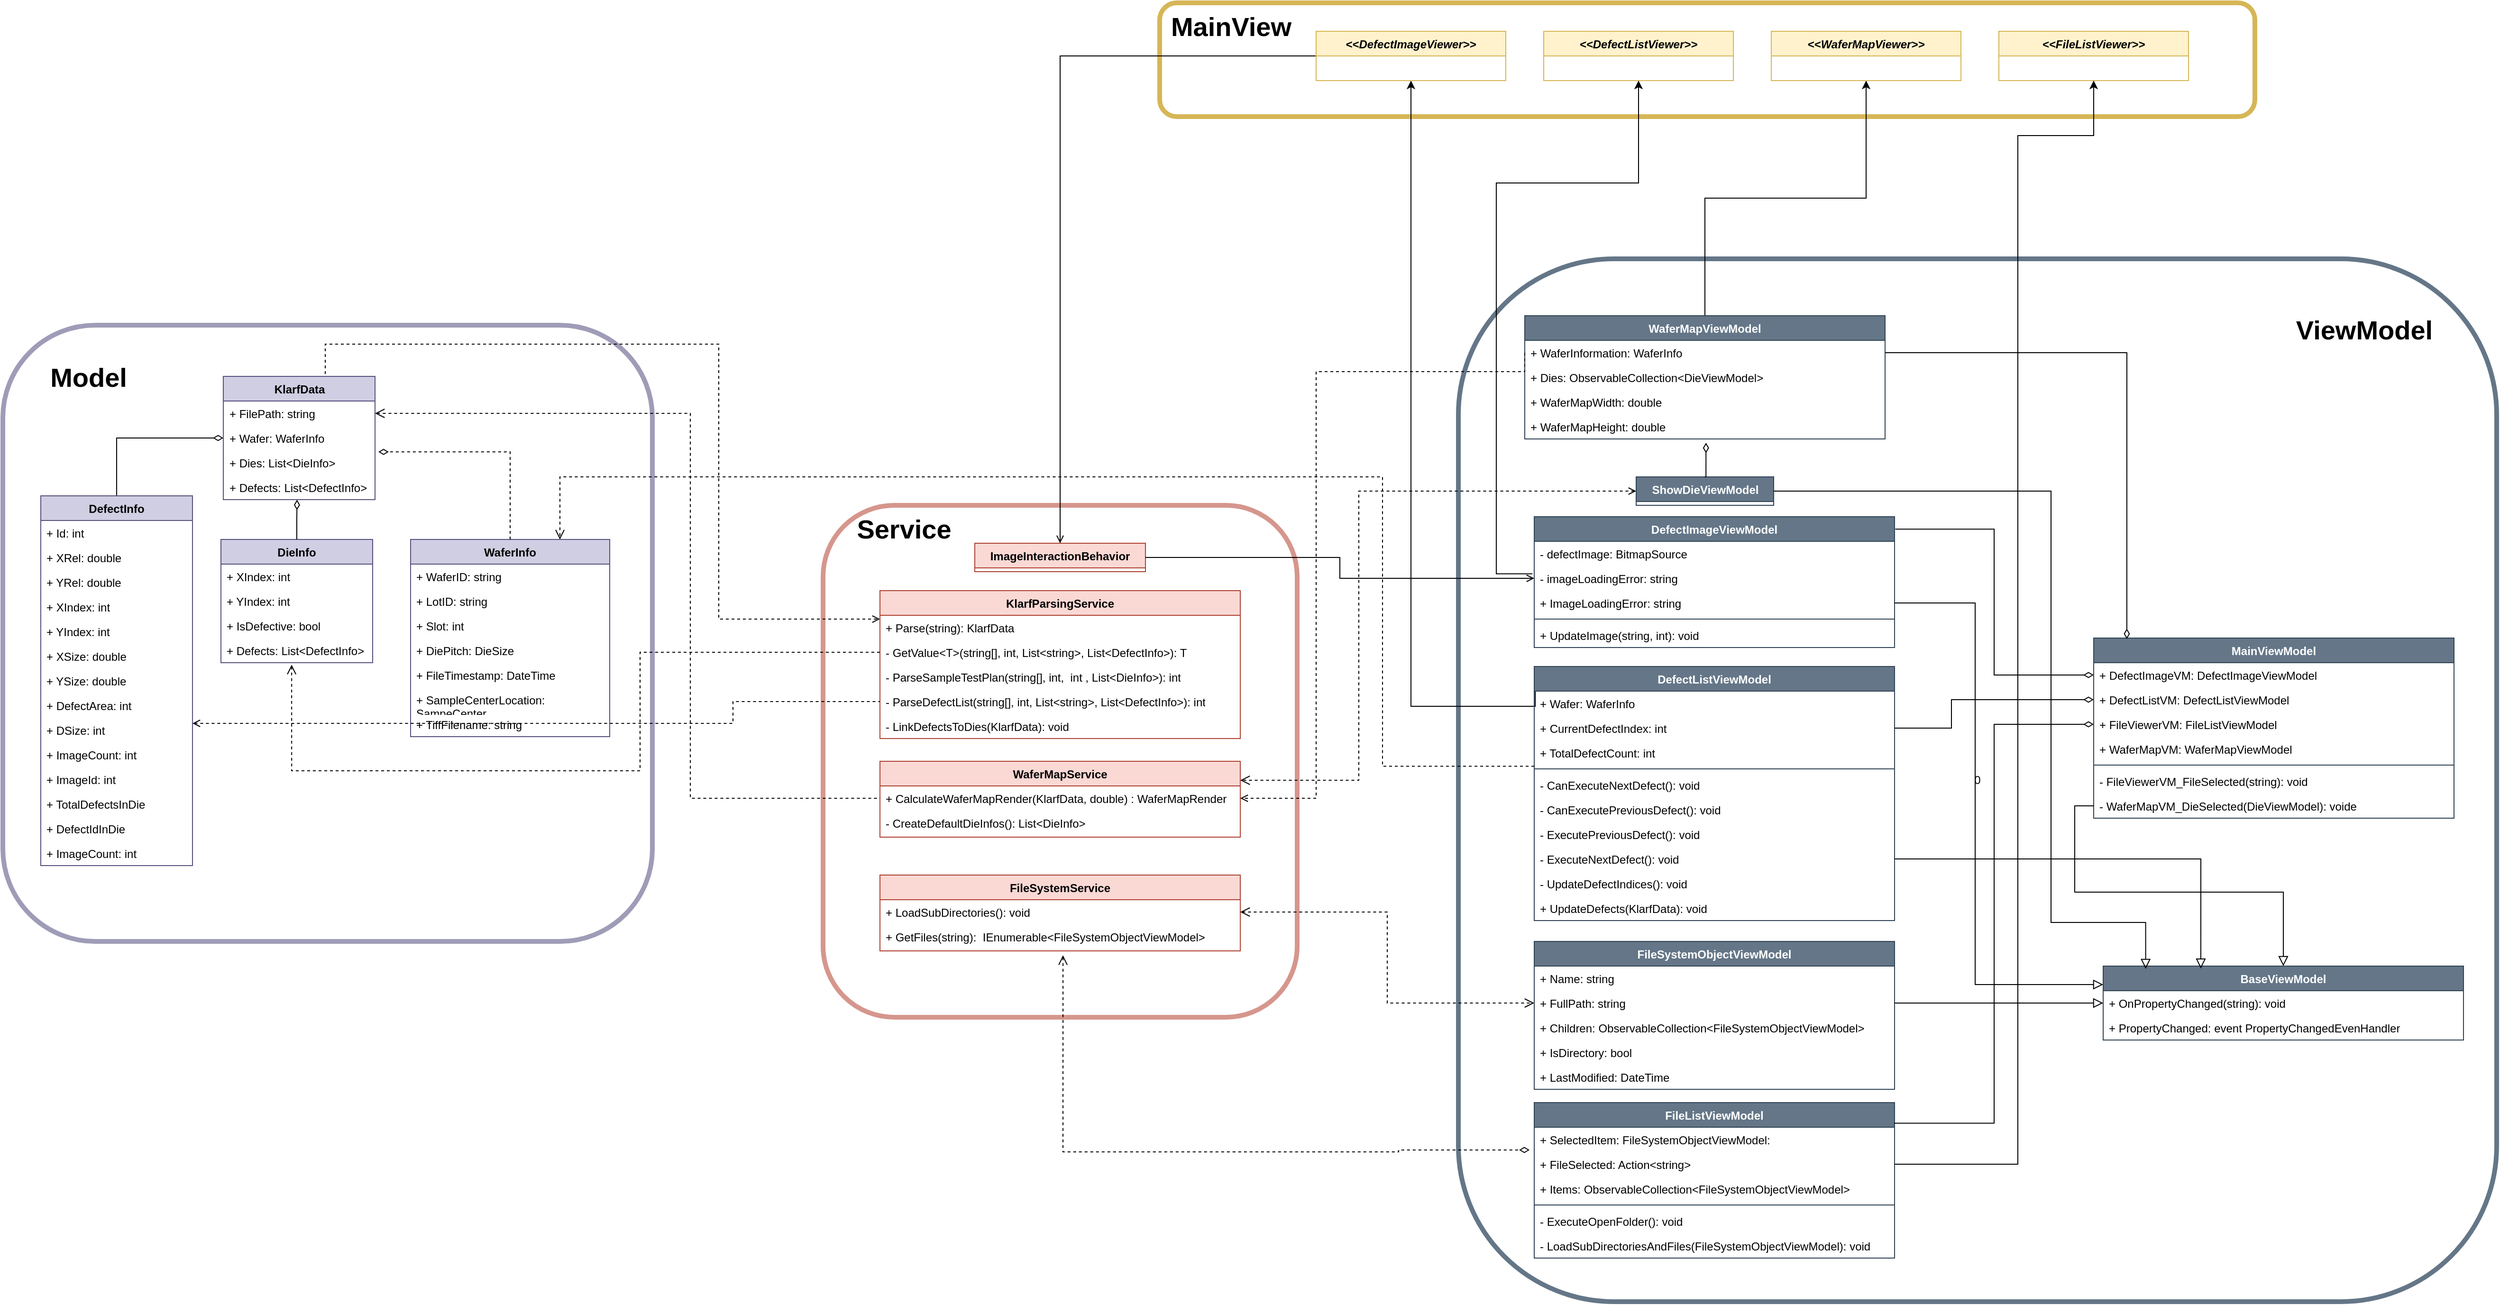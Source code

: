 <mxfile version="28.2.7">
  <diagram name="페이지-1" id="dK5g12jTFmuMBhpyl0iw">
    <mxGraphModel dx="1501" dy="790" grid="1" gridSize="10" guides="1" tooltips="1" connect="1" arrows="1" fold="1" page="1" pageScale="1" pageWidth="3300" pageHeight="4681" math="0" shadow="0">
      <root>
        <mxCell id="0" />
        <mxCell id="1" parent="0" />
        <mxCell id="YMv8TizBlmgqIoL7gUsq-75" value="" style="rounded=1;whiteSpace=wrap;html=1;strokeWidth=5;strokeColor=light-dark(#d6b656, #ededed);" parent="1" vertex="1">
          <mxGeometry x="1460" y="1060" width="1155" height="120" as="geometry" />
        </mxCell>
        <mxCell id="i29WpQQr9Gu0z_t5lh4E-20" value="0" style="rounded=1;whiteSpace=wrap;html=1;strokeWidth=5;strokeColor=light-dark(#647687, #ededed);" parent="1" vertex="1">
          <mxGeometry x="1775" y="1330" width="1095" height="1100" as="geometry" />
        </mxCell>
        <mxCell id="i29WpQQr9Gu0z_t5lh4E-1" value="" style="rounded=1;whiteSpace=wrap;html=1;strokeColor=light-dark(#9e9cb7, #ededed);strokeWidth=5;" parent="1" vertex="1">
          <mxGeometry x="240" y="1400" width="685" height="650" as="geometry" />
        </mxCell>
        <mxCell id="i29WpQQr9Gu0z_t5lh4E-13" value="" style="rounded=1;whiteSpace=wrap;html=1;strokeColor=light-dark(#d5968d, #ededed);strokeWidth=5;" parent="1" vertex="1">
          <mxGeometry x="1105" y="1590" width="500" height="540" as="geometry" />
        </mxCell>
        <mxCell id="YMv8TizBlmgqIoL7gUsq-6" style="edgeStyle=orthogonalEdgeStyle;rounded=0;orthogonalLoop=1;jettySize=auto;html=1;exitX=0.5;exitY=0;exitDx=0;exitDy=0;endArrow=open;endFill=0;dashed=1;" parent="1" source="gUjudwzjFV2ijySRPbhX-2" target="i29WpQQr9Gu0z_t5lh4E-15" edge="1">
          <mxGeometry relative="1" as="geometry">
            <Array as="points">
              <mxPoint x="580" y="1454" />
              <mxPoint x="580" y="1420" />
              <mxPoint x="995" y="1420" />
              <mxPoint x="995" y="1710" />
            </Array>
          </mxGeometry>
        </mxCell>
        <mxCell id="gUjudwzjFV2ijySRPbhX-2" value="KlarfData" style="swimlane;fontStyle=1;align=center;verticalAlign=top;childLayout=stackLayout;horizontal=1;startSize=26;horizontalStack=0;resizeParent=1;resizeParentMax=0;resizeLast=0;collapsible=1;marginBottom=0;whiteSpace=wrap;html=1;fillColor=#d0cee2;strokeColor=#56517e;" parent="1" vertex="1">
          <mxGeometry x="472.5" y="1454" width="160" height="130" as="geometry" />
        </mxCell>
        <mxCell id="YMv8TizBlmgqIoL7gUsq-15" value="+ FilePath: string" style="text;strokeColor=none;fillColor=none;align=left;verticalAlign=top;spacingLeft=4;spacingRight=4;overflow=hidden;rotatable=0;points=[[0,0.5],[1,0.5]];portConstraint=eastwest;whiteSpace=wrap;html=1;" parent="gUjudwzjFV2ijySRPbhX-2" vertex="1">
          <mxGeometry y="26" width="160" height="26" as="geometry" />
        </mxCell>
        <mxCell id="gUjudwzjFV2ijySRPbhX-5" value="+ Wafer: WaferInfo" style="text;strokeColor=none;fillColor=none;align=left;verticalAlign=top;spacingLeft=4;spacingRight=4;overflow=hidden;rotatable=0;points=[[0,0.5],[1,0.5]];portConstraint=eastwest;whiteSpace=wrap;html=1;" parent="gUjudwzjFV2ijySRPbhX-2" vertex="1">
          <mxGeometry y="52" width="160" height="26" as="geometry" />
        </mxCell>
        <mxCell id="3aLNLfxiC9mMCZ3IaZ0c-22" value="+ Dies: List&amp;lt;DieInfo&amp;gt;" style="text;strokeColor=none;fillColor=none;align=left;verticalAlign=top;spacingLeft=4;spacingRight=4;overflow=hidden;rotatable=0;points=[[0,0.5],[1,0.5]];portConstraint=eastwest;whiteSpace=wrap;html=1;" parent="gUjudwzjFV2ijySRPbhX-2" vertex="1">
          <mxGeometry y="78" width="160" height="26" as="geometry" />
        </mxCell>
        <mxCell id="gUjudwzjFV2ijySRPbhX-3" value="+ Defects: List&amp;lt;DefectInfo&amp;gt;" style="text;strokeColor=none;fillColor=none;align=left;verticalAlign=top;spacingLeft=4;spacingRight=4;overflow=hidden;rotatable=0;points=[[0,0.5],[1,0.5]];portConstraint=eastwest;whiteSpace=wrap;html=1;" parent="gUjudwzjFV2ijySRPbhX-2" vertex="1">
          <mxGeometry y="104" width="160" height="26" as="geometry" />
        </mxCell>
        <mxCell id="YMv8TizBlmgqIoL7gUsq-1" style="edgeStyle=orthogonalEdgeStyle;rounded=0;orthogonalLoop=1;jettySize=auto;html=1;exitX=0.5;exitY=0;exitDx=0;exitDy=0;entryX=0;entryY=0.5;entryDx=0;entryDy=0;endArrow=diamondThin;endFill=0;startArrow=none;startFill=0;endSize=8;" parent="1" source="gUjudwzjFV2ijySRPbhX-6" target="gUjudwzjFV2ijySRPbhX-2" edge="1">
          <mxGeometry relative="1" as="geometry" />
        </mxCell>
        <mxCell id="gUjudwzjFV2ijySRPbhX-6" value="DefectInfo" style="swimlane;fontStyle=1;align=center;verticalAlign=top;childLayout=stackLayout;horizontal=1;startSize=26;horizontalStack=0;resizeParent=1;resizeParentMax=0;resizeLast=0;collapsible=1;marginBottom=0;whiteSpace=wrap;html=1;fillColor=#d0cee2;strokeColor=#56517e;" parent="1" vertex="1">
          <mxGeometry x="280" y="1580" width="160" height="390" as="geometry" />
        </mxCell>
        <mxCell id="gUjudwzjFV2ijySRPbhX-7" value="+ Id: int" style="text;strokeColor=none;fillColor=none;align=left;verticalAlign=top;spacingLeft=4;spacingRight=4;overflow=hidden;rotatable=0;points=[[0,0.5],[1,0.5]];portConstraint=eastwest;whiteSpace=wrap;html=1;" parent="gUjudwzjFV2ijySRPbhX-6" vertex="1">
          <mxGeometry y="26" width="160" height="26" as="geometry" />
        </mxCell>
        <mxCell id="3aLNLfxiC9mMCZ3IaZ0c-1" value="+ XRel: double" style="text;strokeColor=none;fillColor=none;align=left;verticalAlign=top;spacingLeft=4;spacingRight=4;overflow=hidden;rotatable=0;points=[[0,0.5],[1,0.5]];portConstraint=eastwest;whiteSpace=wrap;html=1;" parent="gUjudwzjFV2ijySRPbhX-6" vertex="1">
          <mxGeometry y="52" width="160" height="26" as="geometry" />
        </mxCell>
        <mxCell id="3aLNLfxiC9mMCZ3IaZ0c-9" value="+ YRel: double" style="text;strokeColor=none;fillColor=none;align=left;verticalAlign=top;spacingLeft=4;spacingRight=4;overflow=hidden;rotatable=0;points=[[0,0.5],[1,0.5]];portConstraint=eastwest;whiteSpace=wrap;html=1;" parent="gUjudwzjFV2ijySRPbhX-6" vertex="1">
          <mxGeometry y="78" width="160" height="26" as="geometry" />
        </mxCell>
        <mxCell id="3aLNLfxiC9mMCZ3IaZ0c-2" value="+ XIndex: int" style="text;strokeColor=none;fillColor=none;align=left;verticalAlign=top;spacingLeft=4;spacingRight=4;overflow=hidden;rotatable=0;points=[[0,0.5],[1,0.5]];portConstraint=eastwest;whiteSpace=wrap;html=1;" parent="gUjudwzjFV2ijySRPbhX-6" vertex="1">
          <mxGeometry y="104" width="160" height="26" as="geometry" />
        </mxCell>
        <mxCell id="3aLNLfxiC9mMCZ3IaZ0c-3" value="+ YIndex: int" style="text;strokeColor=none;fillColor=none;align=left;verticalAlign=top;spacingLeft=4;spacingRight=4;overflow=hidden;rotatable=0;points=[[0,0.5],[1,0.5]];portConstraint=eastwest;whiteSpace=wrap;html=1;" parent="gUjudwzjFV2ijySRPbhX-6" vertex="1">
          <mxGeometry y="130" width="160" height="26" as="geometry" />
        </mxCell>
        <mxCell id="3aLNLfxiC9mMCZ3IaZ0c-10" value="+ XSize: double" style="text;strokeColor=none;fillColor=none;align=left;verticalAlign=top;spacingLeft=4;spacingRight=4;overflow=hidden;rotatable=0;points=[[0,0.5],[1,0.5]];portConstraint=eastwest;whiteSpace=wrap;html=1;" parent="gUjudwzjFV2ijySRPbhX-6" vertex="1">
          <mxGeometry y="156" width="160" height="26" as="geometry" />
        </mxCell>
        <mxCell id="3aLNLfxiC9mMCZ3IaZ0c-11" value="+ YSize: double" style="text;strokeColor=none;fillColor=none;align=left;verticalAlign=top;spacingLeft=4;spacingRight=4;overflow=hidden;rotatable=0;points=[[0,0.5],[1,0.5]];portConstraint=eastwest;whiteSpace=wrap;html=1;" parent="gUjudwzjFV2ijySRPbhX-6" vertex="1">
          <mxGeometry y="182" width="160" height="26" as="geometry" />
        </mxCell>
        <mxCell id="3aLNLfxiC9mMCZ3IaZ0c-12" value="+ DefectArea: int" style="text;strokeColor=none;fillColor=none;align=left;verticalAlign=top;spacingLeft=4;spacingRight=4;overflow=hidden;rotatable=0;points=[[0,0.5],[1,0.5]];portConstraint=eastwest;whiteSpace=wrap;html=1;" parent="gUjudwzjFV2ijySRPbhX-6" vertex="1">
          <mxGeometry y="208" width="160" height="26" as="geometry" />
        </mxCell>
        <mxCell id="3aLNLfxiC9mMCZ3IaZ0c-13" value="+ DSize: int" style="text;strokeColor=none;fillColor=none;align=left;verticalAlign=top;spacingLeft=4;spacingRight=4;overflow=hidden;rotatable=0;points=[[0,0.5],[1,0.5]];portConstraint=eastwest;whiteSpace=wrap;html=1;" parent="gUjudwzjFV2ijySRPbhX-6" vertex="1">
          <mxGeometry y="234" width="160" height="26" as="geometry" />
        </mxCell>
        <mxCell id="3aLNLfxiC9mMCZ3IaZ0c-20" value="+ ImageCount: int" style="text;strokeColor=none;fillColor=none;align=left;verticalAlign=top;spacingLeft=4;spacingRight=4;overflow=hidden;rotatable=0;points=[[0,0.5],[1,0.5]];portConstraint=eastwest;whiteSpace=wrap;html=1;" parent="gUjudwzjFV2ijySRPbhX-6" vertex="1">
          <mxGeometry y="260" width="160" height="26" as="geometry" />
        </mxCell>
        <mxCell id="3aLNLfxiC9mMCZ3IaZ0c-21" value="+ ImageId: int" style="text;strokeColor=none;fillColor=none;align=left;verticalAlign=top;spacingLeft=4;spacingRight=4;overflow=hidden;rotatable=0;points=[[0,0.5],[1,0.5]];portConstraint=eastwest;whiteSpace=wrap;html=1;" parent="gUjudwzjFV2ijySRPbhX-6" vertex="1">
          <mxGeometry y="286" width="160" height="26" as="geometry" />
        </mxCell>
        <mxCell id="nmG_gIvbDKn6ohxfI6vR-1" value="+ TotalDefectsInDie" style="text;strokeColor=none;fillColor=none;align=left;verticalAlign=top;spacingLeft=4;spacingRight=4;overflow=hidden;rotatable=0;points=[[0,0.5],[1,0.5]];portConstraint=eastwest;whiteSpace=wrap;html=1;" parent="gUjudwzjFV2ijySRPbhX-6" vertex="1">
          <mxGeometry y="312" width="160" height="26" as="geometry" />
        </mxCell>
        <mxCell id="nmG_gIvbDKn6ohxfI6vR-3" value="+ DefectIdInDie" style="text;strokeColor=none;fillColor=none;align=left;verticalAlign=top;spacingLeft=4;spacingRight=4;overflow=hidden;rotatable=0;points=[[0,0.5],[1,0.5]];portConstraint=eastwest;whiteSpace=wrap;html=1;" parent="gUjudwzjFV2ijySRPbhX-6" vertex="1">
          <mxGeometry y="338" width="160" height="26" as="geometry" />
        </mxCell>
        <mxCell id="nmG_gIvbDKn6ohxfI6vR-2" value="+ ImageCount: int" style="text;strokeColor=none;fillColor=none;align=left;verticalAlign=top;spacingLeft=4;spacingRight=4;overflow=hidden;rotatable=0;points=[[0,0.5],[1,0.5]];portConstraint=eastwest;whiteSpace=wrap;html=1;" parent="gUjudwzjFV2ijySRPbhX-6" vertex="1">
          <mxGeometry y="364" width="160" height="26" as="geometry" />
        </mxCell>
        <mxCell id="gUjudwzjFV2ijySRPbhX-14" value="WaferInfo" style="swimlane;fontStyle=1;align=center;verticalAlign=top;childLayout=stackLayout;horizontal=1;startSize=26;horizontalStack=0;resizeParent=1;resizeParentMax=0;resizeLast=0;collapsible=1;marginBottom=0;whiteSpace=wrap;html=1;fillColor=#d0cee2;strokeColor=#56517e;" parent="1" vertex="1">
          <mxGeometry x="670" y="1626" width="210" height="208" as="geometry" />
        </mxCell>
        <mxCell id="gUjudwzjFV2ijySRPbhX-15" value="+ WaferID: string" style="text;strokeColor=none;fillColor=none;align=left;verticalAlign=top;spacingLeft=4;spacingRight=4;overflow=hidden;rotatable=0;points=[[0,0.5],[1,0.5]];portConstraint=eastwest;whiteSpace=wrap;html=1;" parent="gUjudwzjFV2ijySRPbhX-14" vertex="1">
          <mxGeometry y="26" width="210" height="26" as="geometry" />
        </mxCell>
        <mxCell id="3aLNLfxiC9mMCZ3IaZ0c-25" value="+ LotID: string" style="text;strokeColor=none;fillColor=none;align=left;verticalAlign=top;spacingLeft=4;spacingRight=4;overflow=hidden;rotatable=0;points=[[0,0.5],[1,0.5]];portConstraint=eastwest;whiteSpace=wrap;html=1;" parent="gUjudwzjFV2ijySRPbhX-14" vertex="1">
          <mxGeometry y="52" width="210" height="26" as="geometry" />
        </mxCell>
        <mxCell id="3aLNLfxiC9mMCZ3IaZ0c-26" value="+ Slot: int" style="text;strokeColor=none;fillColor=none;align=left;verticalAlign=top;spacingLeft=4;spacingRight=4;overflow=hidden;rotatable=0;points=[[0,0.5],[1,0.5]];portConstraint=eastwest;whiteSpace=wrap;html=1;" parent="gUjudwzjFV2ijySRPbhX-14" vertex="1">
          <mxGeometry y="78" width="210" height="26" as="geometry" />
        </mxCell>
        <mxCell id="3aLNLfxiC9mMCZ3IaZ0c-27" value="+ DiePitch: DieSize" style="text;strokeColor=none;fillColor=none;align=left;verticalAlign=top;spacingLeft=4;spacingRight=4;overflow=hidden;rotatable=0;points=[[0,0.5],[1,0.5]];portConstraint=eastwest;whiteSpace=wrap;html=1;" parent="gUjudwzjFV2ijySRPbhX-14" vertex="1">
          <mxGeometry y="104" width="210" height="26" as="geometry" />
        </mxCell>
        <mxCell id="3aLNLfxiC9mMCZ3IaZ0c-28" value="+ FileTimestamp: DateTime" style="text;strokeColor=none;fillColor=none;align=left;verticalAlign=top;spacingLeft=4;spacingRight=4;overflow=hidden;rotatable=0;points=[[0,0.5],[1,0.5]];portConstraint=eastwest;whiteSpace=wrap;html=1;" parent="gUjudwzjFV2ijySRPbhX-14" vertex="1">
          <mxGeometry y="130" width="210" height="26" as="geometry" />
        </mxCell>
        <mxCell id="nmG_gIvbDKn6ohxfI6vR-4" value="+ SampleCenterLocation: SampeCenter" style="text;strokeColor=none;fillColor=none;align=left;verticalAlign=top;spacingLeft=4;spacingRight=4;overflow=hidden;rotatable=0;points=[[0,0.5],[1,0.5]];portConstraint=eastwest;whiteSpace=wrap;html=1;" parent="gUjudwzjFV2ijySRPbhX-14" vertex="1">
          <mxGeometry y="156" width="210" height="26" as="geometry" />
        </mxCell>
        <mxCell id="3aLNLfxiC9mMCZ3IaZ0c-29" value="+ TiffFilename: string" style="text;strokeColor=none;fillColor=none;align=left;verticalAlign=top;spacingLeft=4;spacingRight=4;overflow=hidden;rotatable=0;points=[[0,0.5],[1,0.5]];portConstraint=eastwest;whiteSpace=wrap;html=1;" parent="gUjudwzjFV2ijySRPbhX-14" vertex="1">
          <mxGeometry y="182" width="210" height="26" as="geometry" />
        </mxCell>
        <mxCell id="gUjudwzjFV2ijySRPbhX-18" value="DieInfo" style="swimlane;fontStyle=1;align=center;verticalAlign=top;childLayout=stackLayout;horizontal=1;startSize=26;horizontalStack=0;resizeParent=1;resizeParentMax=0;resizeLast=0;collapsible=1;marginBottom=0;whiteSpace=wrap;html=1;fillColor=#d0cee2;strokeColor=#56517e;" parent="1" vertex="1">
          <mxGeometry x="470" y="1626" width="160" height="130" as="geometry" />
        </mxCell>
        <mxCell id="gUjudwzjFV2ijySRPbhX-19" value="+ XIndex: int" style="text;strokeColor=none;fillColor=none;align=left;verticalAlign=top;spacingLeft=4;spacingRight=4;overflow=hidden;rotatable=0;points=[[0,0.5],[1,0.5]];portConstraint=eastwest;whiteSpace=wrap;html=1;" parent="gUjudwzjFV2ijySRPbhX-18" vertex="1">
          <mxGeometry y="26" width="160" height="26" as="geometry" />
        </mxCell>
        <mxCell id="gUjudwzjFV2ijySRPbhX-21" value="+ YIndex: int" style="text;strokeColor=none;fillColor=none;align=left;verticalAlign=top;spacingLeft=4;spacingRight=4;overflow=hidden;rotatable=0;points=[[0,0.5],[1,0.5]];portConstraint=eastwest;whiteSpace=wrap;html=1;" parent="gUjudwzjFV2ijySRPbhX-18" vertex="1">
          <mxGeometry y="52" width="160" height="26" as="geometry" />
        </mxCell>
        <mxCell id="3aLNLfxiC9mMCZ3IaZ0c-23" value="+ IsDefective: bool" style="text;strokeColor=none;fillColor=none;align=left;verticalAlign=top;spacingLeft=4;spacingRight=4;overflow=hidden;rotatable=0;points=[[0,0.5],[1,0.5]];portConstraint=eastwest;whiteSpace=wrap;html=1;" parent="gUjudwzjFV2ijySRPbhX-18" vertex="1">
          <mxGeometry y="78" width="160" height="26" as="geometry" />
        </mxCell>
        <mxCell id="3aLNLfxiC9mMCZ3IaZ0c-24" value="+ Defects: List&amp;lt;DefectInfo&amp;gt;" style="text;strokeColor=none;fillColor=none;align=left;verticalAlign=top;spacingLeft=4;spacingRight=4;overflow=hidden;rotatable=0;points=[[0,0.5],[1,0.5]];portConstraint=eastwest;whiteSpace=wrap;html=1;" parent="gUjudwzjFV2ijySRPbhX-18" vertex="1">
          <mxGeometry y="104" width="160" height="26" as="geometry" />
        </mxCell>
        <mxCell id="i29WpQQr9Gu0z_t5lh4E-14" value="KlarfParsingService" style="swimlane;fontStyle=1;align=center;verticalAlign=top;childLayout=stackLayout;horizontal=1;startSize=26;horizontalStack=0;resizeParent=1;resizeParentMax=0;resizeLast=0;collapsible=1;marginBottom=0;whiteSpace=wrap;html=1;fillColor=#fad9d5;strokeColor=#ae4132;" parent="1" vertex="1">
          <mxGeometry x="1165" y="1680" width="380" height="156" as="geometry" />
        </mxCell>
        <mxCell id="i29WpQQr9Gu0z_t5lh4E-15" value="+ Parse(string): KlarfData" style="text;strokeColor=none;fillColor=none;align=left;verticalAlign=top;spacingLeft=4;spacingRight=4;overflow=hidden;rotatable=0;points=[[0,0.5],[1,0.5]];portConstraint=eastwest;whiteSpace=wrap;html=1;" parent="i29WpQQr9Gu0z_t5lh4E-14" vertex="1">
          <mxGeometry y="26" width="380" height="26" as="geometry" />
        </mxCell>
        <mxCell id="i29WpQQr9Gu0z_t5lh4E-16" value="- GetValue&amp;lt;T&amp;gt;(string[], int, List&amp;lt;string&amp;gt;, List&amp;lt;DefectInfo&amp;gt;): T" style="text;strokeColor=none;fillColor=none;align=left;verticalAlign=top;spacingLeft=4;spacingRight=4;overflow=hidden;rotatable=0;points=[[0,0.5],[1,0.5]];portConstraint=eastwest;whiteSpace=wrap;html=1;" parent="i29WpQQr9Gu0z_t5lh4E-14" vertex="1">
          <mxGeometry y="52" width="380" height="26" as="geometry" />
        </mxCell>
        <mxCell id="i29WpQQr9Gu0z_t5lh4E-17" value="- ParseSampleTestPlan(string[], int,&amp;nbsp; int , List&amp;lt;DieInfo&amp;gt;): int" style="text;strokeColor=none;fillColor=none;align=left;verticalAlign=top;spacingLeft=4;spacingRight=4;overflow=hidden;rotatable=0;points=[[0,0.5],[1,0.5]];portConstraint=eastwest;whiteSpace=wrap;html=1;" parent="i29WpQQr9Gu0z_t5lh4E-14" vertex="1">
          <mxGeometry y="78" width="380" height="26" as="geometry" />
        </mxCell>
        <mxCell id="i29WpQQr9Gu0z_t5lh4E-18" value="-&amp;nbsp;ParseDefectList(string[], int, List&amp;lt;string&amp;gt;, List&amp;lt;DefectInfo&amp;gt;): int" style="text;strokeColor=none;fillColor=none;align=left;verticalAlign=top;spacingLeft=4;spacingRight=4;overflow=hidden;rotatable=0;points=[[0,0.5],[1,0.5]];portConstraint=eastwest;whiteSpace=wrap;html=1;" parent="i29WpQQr9Gu0z_t5lh4E-14" vertex="1">
          <mxGeometry y="104" width="380" height="26" as="geometry" />
        </mxCell>
        <mxCell id="i29WpQQr9Gu0z_t5lh4E-19" value="- LinkDefectsToDies(KlarfData): void" style="text;strokeColor=none;fillColor=none;align=left;verticalAlign=top;spacingLeft=4;spacingRight=4;overflow=hidden;rotatable=0;points=[[0,0.5],[1,0.5]];portConstraint=eastwest;whiteSpace=wrap;html=1;" parent="i29WpQQr9Gu0z_t5lh4E-14" vertex="1">
          <mxGeometry y="130" width="380" height="26" as="geometry" />
        </mxCell>
        <mxCell id="YMv8TizBlmgqIoL7gUsq-69" style="edgeStyle=orthogonalEdgeStyle;rounded=0;orthogonalLoop=1;jettySize=auto;html=1;exitX=0.5;exitY=0;exitDx=0;exitDy=0;entryX=0.5;entryY=1;entryDx=0;entryDy=0;" parent="1" source="i29WpQQr9Gu0z_t5lh4E-21" target="YMv8TizBlmgqIoL7gUsq-57" edge="1">
          <mxGeometry relative="1" as="geometry" />
        </mxCell>
        <mxCell id="i29WpQQr9Gu0z_t5lh4E-21" value="WaferMapViewModel" style="swimlane;fontStyle=1;align=center;verticalAlign=top;childLayout=stackLayout;horizontal=1;startSize=26;horizontalStack=0;resizeParent=1;resizeParentMax=0;resizeLast=0;collapsible=1;marginBottom=0;whiteSpace=wrap;html=1;fillColor=#647687;strokeColor=#314354;fontColor=#ffffff;" parent="1" vertex="1">
          <mxGeometry x="1845" y="1390" width="380" height="130" as="geometry" />
        </mxCell>
        <mxCell id="i29WpQQr9Gu0z_t5lh4E-22" value="+ WaferInformation: WaferInfo" style="text;strokeColor=none;fillColor=none;align=left;verticalAlign=top;spacingLeft=4;spacingRight=4;overflow=hidden;rotatable=0;points=[[0,0.5],[1,0.5]];portConstraint=eastwest;whiteSpace=wrap;html=1;" parent="i29WpQQr9Gu0z_t5lh4E-21" vertex="1">
          <mxGeometry y="26" width="380" height="26" as="geometry" />
        </mxCell>
        <mxCell id="i29WpQQr9Gu0z_t5lh4E-23" value="+ Dies: ObservableCollection&amp;lt;DieViewModel&amp;gt;&amp;nbsp;" style="text;strokeColor=none;fillColor=none;align=left;verticalAlign=top;spacingLeft=4;spacingRight=4;overflow=hidden;rotatable=0;points=[[0,0.5],[1,0.5]];portConstraint=eastwest;whiteSpace=wrap;html=1;" parent="i29WpQQr9Gu0z_t5lh4E-21" vertex="1">
          <mxGeometry y="52" width="380" height="26" as="geometry" />
        </mxCell>
        <mxCell id="YMv8TizBlmgqIoL7gUsq-26" value="+ WaferMapWidth: double" style="text;strokeColor=none;fillColor=none;align=left;verticalAlign=top;spacingLeft=4;spacingRight=4;overflow=hidden;rotatable=0;points=[[0,0.5],[1,0.5]];portConstraint=eastwest;whiteSpace=wrap;html=1;" parent="i29WpQQr9Gu0z_t5lh4E-21" vertex="1">
          <mxGeometry y="78" width="380" height="26" as="geometry" />
        </mxCell>
        <mxCell id="YMv8TizBlmgqIoL7gUsq-27" value="+ WaferMapHeight: double" style="text;strokeColor=none;fillColor=none;align=left;verticalAlign=top;spacingLeft=4;spacingRight=4;overflow=hidden;rotatable=0;points=[[0,0.5],[1,0.5]];portConstraint=eastwest;whiteSpace=wrap;html=1;" parent="i29WpQQr9Gu0z_t5lh4E-21" vertex="1">
          <mxGeometry y="104" width="380" height="26" as="geometry" />
        </mxCell>
        <mxCell id="i29WpQQr9Gu0z_t5lh4E-37" value="DefectImageViewModel" style="swimlane;fontStyle=1;align=center;verticalAlign=top;childLayout=stackLayout;horizontal=1;startSize=26;horizontalStack=0;resizeParent=1;resizeParentMax=0;resizeLast=0;collapsible=1;marginBottom=0;whiteSpace=wrap;html=1;fillColor=#647687;strokeColor=#314354;fontColor=#ffffff;" parent="1" vertex="1">
          <mxGeometry x="1855" y="1602" width="380" height="138" as="geometry" />
        </mxCell>
        <mxCell id="i29WpQQr9Gu0z_t5lh4E-38" value="- defectImage: BitmapSource" style="text;strokeColor=none;fillColor=none;align=left;verticalAlign=top;spacingLeft=4;spacingRight=4;overflow=hidden;rotatable=0;points=[[0,0.5],[1,0.5]];portConstraint=eastwest;whiteSpace=wrap;html=1;" parent="i29WpQQr9Gu0z_t5lh4E-37" vertex="1">
          <mxGeometry y="26" width="380" height="26" as="geometry" />
        </mxCell>
        <mxCell id="i29WpQQr9Gu0z_t5lh4E-39" value="- imageLoadingError: string" style="text;strokeColor=none;fillColor=none;align=left;verticalAlign=top;spacingLeft=4;spacingRight=4;overflow=hidden;rotatable=0;points=[[0,0.5],[1,0.5]];portConstraint=eastwest;whiteSpace=wrap;html=1;" parent="i29WpQQr9Gu0z_t5lh4E-37" vertex="1">
          <mxGeometry y="52" width="380" height="26" as="geometry" />
        </mxCell>
        <mxCell id="i29WpQQr9Gu0z_t5lh4E-40" value="+ ImageLoadingError: string" style="text;strokeColor=none;fillColor=none;align=left;verticalAlign=top;spacingLeft=4;spacingRight=4;overflow=hidden;rotatable=0;points=[[0,0.5],[1,0.5]];portConstraint=eastwest;whiteSpace=wrap;html=1;" parent="i29WpQQr9Gu0z_t5lh4E-37" vertex="1">
          <mxGeometry y="78" width="380" height="26" as="geometry" />
        </mxCell>
        <mxCell id="i29WpQQr9Gu0z_t5lh4E-55" value="" style="line;strokeWidth=1;fillColor=none;align=left;verticalAlign=middle;spacingTop=-1;spacingLeft=3;spacingRight=3;rotatable=0;labelPosition=right;points=[];portConstraint=eastwest;strokeColor=inherit;" parent="i29WpQQr9Gu0z_t5lh4E-37" vertex="1">
          <mxGeometry y="104" width="380" height="8" as="geometry" />
        </mxCell>
        <mxCell id="i29WpQQr9Gu0z_t5lh4E-41" value="+ UpdateImage(string, int): void" style="text;strokeColor=none;fillColor=none;align=left;verticalAlign=top;spacingLeft=4;spacingRight=4;overflow=hidden;rotatable=0;points=[[0,0.5],[1,0.5]];portConstraint=eastwest;whiteSpace=wrap;html=1;" parent="i29WpQQr9Gu0z_t5lh4E-37" vertex="1">
          <mxGeometry y="112" width="380" height="26" as="geometry" />
        </mxCell>
        <mxCell id="YMv8TizBlmgqIoL7gUsq-71" style="edgeStyle=orthogonalEdgeStyle;rounded=0;orthogonalLoop=1;jettySize=auto;html=1;exitX=0.003;exitY=0.082;exitDx=0;exitDy=0;entryX=0.5;entryY=1;entryDx=0;entryDy=0;exitPerimeter=0;" parent="1" source="i29WpQQr9Gu0z_t5lh4E-42" target="YMv8TizBlmgqIoL7gUsq-47" edge="1">
          <mxGeometry relative="1" as="geometry">
            <Array as="points">
              <mxPoint x="1725" y="1802" />
            </Array>
          </mxGeometry>
        </mxCell>
        <mxCell id="i29WpQQr9Gu0z_t5lh4E-42" value="DefectListViewModel" style="swimlane;fontStyle=1;align=center;verticalAlign=top;childLayout=stackLayout;horizontal=1;startSize=26;horizontalStack=0;resizeParent=1;resizeParentMax=0;resizeLast=0;collapsible=1;marginBottom=0;whiteSpace=wrap;html=1;fillColor=#647687;strokeColor=#314354;fontColor=#ffffff;" parent="1" vertex="1">
          <mxGeometry x="1855" y="1760" width="380" height="268" as="geometry" />
        </mxCell>
        <mxCell id="i29WpQQr9Gu0z_t5lh4E-57" value="+ Wafer: WaferInfo" style="text;strokeColor=none;fillColor=none;align=left;verticalAlign=top;spacingLeft=4;spacingRight=4;overflow=hidden;rotatable=0;points=[[0,0.5],[1,0.5]];portConstraint=eastwest;whiteSpace=wrap;html=1;" parent="i29WpQQr9Gu0z_t5lh4E-42" vertex="1">
          <mxGeometry y="26" width="380" height="26" as="geometry" />
        </mxCell>
        <mxCell id="i29WpQQr9Gu0z_t5lh4E-58" value="+ CurrentDefectIndex: int" style="text;strokeColor=none;fillColor=none;align=left;verticalAlign=top;spacingLeft=4;spacingRight=4;overflow=hidden;rotatable=0;points=[[0,0.5],[1,0.5]];portConstraint=eastwest;whiteSpace=wrap;html=1;" parent="i29WpQQr9Gu0z_t5lh4E-42" vertex="1">
          <mxGeometry y="52" width="380" height="26" as="geometry" />
        </mxCell>
        <mxCell id="i29WpQQr9Gu0z_t5lh4E-59" value="+ TotalDefectCount: int" style="text;strokeColor=none;fillColor=none;align=left;verticalAlign=top;spacingLeft=4;spacingRight=4;overflow=hidden;rotatable=0;points=[[0,0.5],[1,0.5]];portConstraint=eastwest;whiteSpace=wrap;html=1;" parent="i29WpQQr9Gu0z_t5lh4E-42" vertex="1">
          <mxGeometry y="78" width="380" height="26" as="geometry" />
        </mxCell>
        <mxCell id="i29WpQQr9Gu0z_t5lh4E-56" value="" style="line;strokeWidth=1;fillColor=none;align=left;verticalAlign=middle;spacingTop=-1;spacingLeft=3;spacingRight=3;rotatable=0;labelPosition=right;points=[];portConstraint=eastwest;strokeColor=inherit;" parent="i29WpQQr9Gu0z_t5lh4E-42" vertex="1">
          <mxGeometry y="104" width="380" height="8" as="geometry" />
        </mxCell>
        <mxCell id="i29WpQQr9Gu0z_t5lh4E-43" value="- CanExecuteNextDefect(): void" style="text;strokeColor=none;fillColor=none;align=left;verticalAlign=top;spacingLeft=4;spacingRight=4;overflow=hidden;rotatable=0;points=[[0,0.5],[1,0.5]];portConstraint=eastwest;whiteSpace=wrap;html=1;" parent="i29WpQQr9Gu0z_t5lh4E-42" vertex="1">
          <mxGeometry y="112" width="380" height="26" as="geometry" />
        </mxCell>
        <mxCell id="i29WpQQr9Gu0z_t5lh4E-47" value="- CanExecutePreviousDefect(): void" style="text;strokeColor=none;fillColor=none;align=left;verticalAlign=top;spacingLeft=4;spacingRight=4;overflow=hidden;rotatable=0;points=[[0,0.5],[1,0.5]];portConstraint=eastwest;whiteSpace=wrap;html=1;" parent="i29WpQQr9Gu0z_t5lh4E-42" vertex="1">
          <mxGeometry y="138" width="380" height="26" as="geometry" />
        </mxCell>
        <mxCell id="i29WpQQr9Gu0z_t5lh4E-48" value="- ExecutePreviousDefect(): void" style="text;strokeColor=none;fillColor=none;align=left;verticalAlign=top;spacingLeft=4;spacingRight=4;overflow=hidden;rotatable=0;points=[[0,0.5],[1,0.5]];portConstraint=eastwest;whiteSpace=wrap;html=1;" parent="i29WpQQr9Gu0z_t5lh4E-42" vertex="1">
          <mxGeometry y="164" width="380" height="26" as="geometry" />
        </mxCell>
        <mxCell id="i29WpQQr9Gu0z_t5lh4E-49" value="- ExecuteNextDefect(): void" style="text;strokeColor=none;fillColor=none;align=left;verticalAlign=top;spacingLeft=4;spacingRight=4;overflow=hidden;rotatable=0;points=[[0,0.5],[1,0.5]];portConstraint=eastwest;whiteSpace=wrap;html=1;" parent="i29WpQQr9Gu0z_t5lh4E-42" vertex="1">
          <mxGeometry y="190" width="380" height="26" as="geometry" />
        </mxCell>
        <mxCell id="i29WpQQr9Gu0z_t5lh4E-50" value="- UpdateDefectIndices(): void" style="text;strokeColor=none;fillColor=none;align=left;verticalAlign=top;spacingLeft=4;spacingRight=4;overflow=hidden;rotatable=0;points=[[0,0.5],[1,0.5]];portConstraint=eastwest;whiteSpace=wrap;html=1;" parent="i29WpQQr9Gu0z_t5lh4E-42" vertex="1">
          <mxGeometry y="216" width="380" height="26" as="geometry" />
        </mxCell>
        <mxCell id="i29WpQQr9Gu0z_t5lh4E-46" value="+ UpdateDefects(KlarfData): void" style="text;strokeColor=none;fillColor=none;align=left;verticalAlign=top;spacingLeft=4;spacingRight=4;overflow=hidden;rotatable=0;points=[[0,0.5],[1,0.5]];portConstraint=eastwest;whiteSpace=wrap;html=1;" parent="i29WpQQr9Gu0z_t5lh4E-42" vertex="1">
          <mxGeometry y="242" width="380" height="26" as="geometry" />
        </mxCell>
        <mxCell id="nmG_gIvbDKn6ohxfI6vR-5" style="edgeStyle=orthogonalEdgeStyle;rounded=0;orthogonalLoop=1;jettySize=auto;html=1;exitX=0;exitY=0.5;exitDx=0;exitDy=0;entryX=1;entryY=0.25;entryDx=0;entryDy=0;endSize=8;endArrow=open;endFill=0;startArrow=open;startFill=0;dashed=1;" parent="1" source="i29WpQQr9Gu0z_t5lh4E-60" target="YMv8TizBlmgqIoL7gUsq-28" edge="1">
          <mxGeometry relative="1" as="geometry">
            <Array as="points">
              <mxPoint x="1670" y="1575" />
              <mxPoint x="1670" y="1880" />
            </Array>
          </mxGeometry>
        </mxCell>
        <mxCell id="i29WpQQr9Gu0z_t5lh4E-60" value="ShowDieViewModel" style="swimlane;fontStyle=1;align=center;verticalAlign=top;childLayout=stackLayout;horizontal=1;startSize=26;horizontalStack=0;resizeParent=1;resizeParentMax=0;resizeLast=0;collapsible=1;marginBottom=0;whiteSpace=wrap;html=1;fillColor=#647687;strokeColor=#314354;fontColor=#ffffff;" parent="1" vertex="1" collapsed="1">
          <mxGeometry x="1962.5" y="1560" width="145" height="30" as="geometry">
            <mxRectangle x="1930" y="470" width="380" height="234" as="alternateBounds" />
          </mxGeometry>
        </mxCell>
        <mxCell id="i29WpQQr9Gu0z_t5lh4E-61" value="+ X: double" style="text;strokeColor=none;fillColor=none;align=left;verticalAlign=top;spacingLeft=4;spacingRight=4;overflow=hidden;rotatable=0;points=[[0,0.5],[1,0.5]];portConstraint=eastwest;whiteSpace=wrap;html=1;" parent="i29WpQQr9Gu0z_t5lh4E-60" vertex="1">
          <mxGeometry y="26" width="380" height="26" as="geometry" />
        </mxCell>
        <mxCell id="i29WpQQr9Gu0z_t5lh4E-62" value="+ Y: double" style="text;strokeColor=none;fillColor=none;align=left;verticalAlign=top;spacingLeft=4;spacingRight=4;overflow=hidden;rotatable=0;points=[[0,0.5],[1,0.5]];portConstraint=eastwest;whiteSpace=wrap;html=1;" parent="i29WpQQr9Gu0z_t5lh4E-60" vertex="1">
          <mxGeometry y="52" width="380" height="26" as="geometry" />
        </mxCell>
        <mxCell id="i29WpQQr9Gu0z_t5lh4E-63" value="+ Width: double" style="text;strokeColor=none;fillColor=none;align=left;verticalAlign=top;spacingLeft=4;spacingRight=4;overflow=hidden;rotatable=0;points=[[0,0.5],[1,0.5]];portConstraint=eastwest;whiteSpace=wrap;html=1;" parent="i29WpQQr9Gu0z_t5lh4E-60" vertex="1">
          <mxGeometry y="78" width="380" height="26" as="geometry" />
        </mxCell>
        <mxCell id="i29WpQQr9Gu0z_t5lh4E-71" value="+ Height: double" style="text;strokeColor=none;fillColor=none;align=left;verticalAlign=top;spacingLeft=4;spacingRight=4;overflow=hidden;rotatable=0;points=[[0,0.5],[1,0.5]];portConstraint=eastwest;whiteSpace=wrap;html=1;" parent="i29WpQQr9Gu0z_t5lh4E-60" vertex="1">
          <mxGeometry y="104" width="380" height="26" as="geometry" />
        </mxCell>
        <mxCell id="i29WpQQr9Gu0z_t5lh4E-67" value="+ XIndex: int" style="text;strokeColor=none;fillColor=none;align=left;verticalAlign=top;spacingLeft=4;spacingRight=4;overflow=hidden;rotatable=0;points=[[0,0.5],[1,0.5]];portConstraint=eastwest;whiteSpace=wrap;html=1;" parent="i29WpQQr9Gu0z_t5lh4E-60" vertex="1">
          <mxGeometry y="130" width="380" height="26" as="geometry" />
        </mxCell>
        <mxCell id="i29WpQQr9Gu0z_t5lh4E-73" value="+ YIndex: int" style="text;strokeColor=none;fillColor=none;align=left;verticalAlign=top;spacingLeft=4;spacingRight=4;overflow=hidden;rotatable=0;points=[[0,0.5],[1,0.5]];portConstraint=eastwest;whiteSpace=wrap;html=1;" parent="i29WpQQr9Gu0z_t5lh4E-60" vertex="1">
          <mxGeometry y="156" width="380" height="26" as="geometry" />
        </mxCell>
        <mxCell id="i29WpQQr9Gu0z_t5lh4E-65" value="+ IsDefective: bool" style="text;strokeColor=none;fillColor=none;align=left;verticalAlign=top;spacingLeft=4;spacingRight=4;overflow=hidden;rotatable=0;points=[[0,0.5],[1,0.5]];portConstraint=eastwest;whiteSpace=wrap;html=1;" parent="i29WpQQr9Gu0z_t5lh4E-60" vertex="1">
          <mxGeometry y="182" width="380" height="26" as="geometry" />
        </mxCell>
        <mxCell id="i29WpQQr9Gu0z_t5lh4E-74" value="+ Is Selected: bool" style="text;strokeColor=none;fillColor=none;align=left;verticalAlign=top;spacingLeft=4;spacingRight=4;overflow=hidden;rotatable=0;points=[[0,0.5],[1,0.5]];portConstraint=eastwest;whiteSpace=wrap;html=1;" parent="i29WpQQr9Gu0z_t5lh4E-60" vertex="1">
          <mxGeometry y="208" width="380" height="26" as="geometry" />
        </mxCell>
        <mxCell id="i29WpQQr9Gu0z_t5lh4E-75" value="FileListViewModel" style="swimlane;fontStyle=1;align=center;verticalAlign=top;childLayout=stackLayout;horizontal=1;startSize=26;horizontalStack=0;resizeParent=1;resizeParentMax=0;resizeLast=0;collapsible=1;marginBottom=0;whiteSpace=wrap;html=1;fillColor=#647687;strokeColor=#314354;fontColor=#ffffff;" parent="1" vertex="1">
          <mxGeometry x="1855" y="2220" width="380" height="164" as="geometry" />
        </mxCell>
        <mxCell id="i29WpQQr9Gu0z_t5lh4E-76" value="+ SelectedItem: FileSystemObjectViewModel:" style="text;strokeColor=none;fillColor=none;align=left;verticalAlign=top;spacingLeft=4;spacingRight=4;overflow=hidden;rotatable=0;points=[[0,0.5],[1,0.5]];portConstraint=eastwest;whiteSpace=wrap;html=1;" parent="i29WpQQr9Gu0z_t5lh4E-75" vertex="1">
          <mxGeometry y="26" width="380" height="26" as="geometry" />
        </mxCell>
        <mxCell id="i29WpQQr9Gu0z_t5lh4E-84" value="+ Fil&lt;span style=&quot;background-color: transparent; color: light-dark(rgb(0, 0, 0), rgb(255, 255, 255));&quot;&gt;eSelected: Action&amp;lt;string&amp;gt;&lt;/span&gt;" style="text;strokeColor=none;fillColor=none;align=left;verticalAlign=top;spacingLeft=4;spacingRight=4;overflow=hidden;rotatable=0;points=[[0,0.5],[1,0.5]];portConstraint=eastwest;whiteSpace=wrap;html=1;" parent="i29WpQQr9Gu0z_t5lh4E-75" vertex="1">
          <mxGeometry y="52" width="380" height="26" as="geometry" />
        </mxCell>
        <mxCell id="i29WpQQr9Gu0z_t5lh4E-77" value="+&amp;nbsp;Items:&amp;nbsp;ObservableCollection&amp;lt;FileSystemObjectViewModel&amp;gt;" style="text;strokeColor=none;fillColor=none;align=left;verticalAlign=top;spacingLeft=4;spacingRight=4;overflow=hidden;rotatable=0;points=[[0,0.5],[1,0.5]];portConstraint=eastwest;whiteSpace=wrap;html=1;" parent="i29WpQQr9Gu0z_t5lh4E-75" vertex="1">
          <mxGeometry y="78" width="380" height="26" as="geometry" />
        </mxCell>
        <mxCell id="i29WpQQr9Gu0z_t5lh4E-85" value="" style="line;strokeWidth=1;fillColor=none;align=left;verticalAlign=middle;spacingTop=-1;spacingLeft=3;spacingRight=3;rotatable=0;labelPosition=right;points=[];portConstraint=eastwest;strokeColor=inherit;" parent="i29WpQQr9Gu0z_t5lh4E-75" vertex="1">
          <mxGeometry y="104" width="380" height="8" as="geometry" />
        </mxCell>
        <mxCell id="i29WpQQr9Gu0z_t5lh4E-78" value="- ExecuteOpenFolder(): void" style="text;strokeColor=none;fillColor=none;align=left;verticalAlign=top;spacingLeft=4;spacingRight=4;overflow=hidden;rotatable=0;points=[[0,0.5],[1,0.5]];portConstraint=eastwest;whiteSpace=wrap;html=1;" parent="i29WpQQr9Gu0z_t5lh4E-75" vertex="1">
          <mxGeometry y="112" width="380" height="26" as="geometry" />
        </mxCell>
        <mxCell id="i29WpQQr9Gu0z_t5lh4E-86" value="- LoadSubDirectoriesAndFiles(FileSystemObjectViewModel): void" style="text;strokeColor=none;fillColor=none;align=left;verticalAlign=top;spacingLeft=4;spacingRight=4;overflow=hidden;rotatable=0;points=[[0,0.5],[1,0.5]];portConstraint=eastwest;whiteSpace=wrap;html=1;" parent="i29WpQQr9Gu0z_t5lh4E-75" vertex="1">
          <mxGeometry y="138" width="380" height="26" as="geometry" />
        </mxCell>
        <mxCell id="i29WpQQr9Gu0z_t5lh4E-88" value="FileSystemObjectViewModel" style="swimlane;fontStyle=1;align=center;verticalAlign=top;childLayout=stackLayout;horizontal=1;startSize=26;horizontalStack=0;resizeParent=1;resizeParentMax=0;resizeLast=0;collapsible=1;marginBottom=0;whiteSpace=wrap;html=1;fillColor=#647687;strokeColor=#314354;fontColor=#ffffff;" parent="1" vertex="1">
          <mxGeometry x="1855" y="2050" width="380" height="156" as="geometry" />
        </mxCell>
        <mxCell id="i29WpQQr9Gu0z_t5lh4E-89" value="+ Name: string" style="text;strokeColor=none;fillColor=none;align=left;verticalAlign=top;spacingLeft=4;spacingRight=4;overflow=hidden;rotatable=0;points=[[0,0.5],[1,0.5]];portConstraint=eastwest;whiteSpace=wrap;html=1;" parent="i29WpQQr9Gu0z_t5lh4E-88" vertex="1">
          <mxGeometry y="26" width="380" height="26" as="geometry" />
        </mxCell>
        <mxCell id="i29WpQQr9Gu0z_t5lh4E-90" value="+ FullPath: string" style="text;strokeColor=none;fillColor=none;align=left;verticalAlign=top;spacingLeft=4;spacingRight=4;overflow=hidden;rotatable=0;points=[[0,0.5],[1,0.5]];portConstraint=eastwest;whiteSpace=wrap;html=1;" parent="i29WpQQr9Gu0z_t5lh4E-88" vertex="1">
          <mxGeometry y="52" width="380" height="26" as="geometry" />
        </mxCell>
        <mxCell id="i29WpQQr9Gu0z_t5lh4E-91" value="&lt;div&gt;+ Children:&amp;nbsp;&lt;span style=&quot;background-color: transparent; color: light-dark(rgb(0, 0, 0), rgb(255, 255, 255));&quot;&gt;ObservableCollection&amp;lt;FileSystemObjectViewModel&amp;gt;&lt;/span&gt;&lt;/div&gt;" style="text;strokeColor=none;fillColor=none;align=left;verticalAlign=top;spacingLeft=4;spacingRight=4;overflow=hidden;rotatable=0;points=[[0,0.5],[1,0.5]];portConstraint=eastwest;whiteSpace=wrap;html=1;" parent="i29WpQQr9Gu0z_t5lh4E-88" vertex="1">
          <mxGeometry y="78" width="380" height="26" as="geometry" />
        </mxCell>
        <mxCell id="i29WpQQr9Gu0z_t5lh4E-95" value="&lt;div&gt;+ IsDirectory: bool&lt;/div&gt;" style="text;strokeColor=none;fillColor=none;align=left;verticalAlign=top;spacingLeft=4;spacingRight=4;overflow=hidden;rotatable=0;points=[[0,0.5],[1,0.5]];portConstraint=eastwest;whiteSpace=wrap;html=1;" parent="i29WpQQr9Gu0z_t5lh4E-88" vertex="1">
          <mxGeometry y="104" width="380" height="26" as="geometry" />
        </mxCell>
        <mxCell id="nmG_gIvbDKn6ohxfI6vR-6" value="&lt;div&gt;+ LastModified: DateTime&lt;/div&gt;" style="text;strokeColor=none;fillColor=none;align=left;verticalAlign=top;spacingLeft=4;spacingRight=4;overflow=hidden;rotatable=0;points=[[0,0.5],[1,0.5]];portConstraint=eastwest;whiteSpace=wrap;html=1;" parent="i29WpQQr9Gu0z_t5lh4E-88" vertex="1">
          <mxGeometry y="130" width="380" height="26" as="geometry" />
        </mxCell>
        <mxCell id="i29WpQQr9Gu0z_t5lh4E-96" value="MainViewModel" style="swimlane;fontStyle=1;align=center;verticalAlign=top;childLayout=stackLayout;horizontal=1;startSize=26;horizontalStack=0;resizeParent=1;resizeParentMax=0;resizeLast=0;collapsible=1;marginBottom=0;whiteSpace=wrap;html=1;fillColor=#647687;strokeColor=#314354;fontColor=#ffffff;" parent="1" vertex="1">
          <mxGeometry x="2445" y="1730" width="380" height="190" as="geometry" />
        </mxCell>
        <mxCell id="i29WpQQr9Gu0z_t5lh4E-105" value="+ DefectImageVM: DefectImageViewModel" style="text;strokeColor=none;fillColor=none;align=left;verticalAlign=top;spacingLeft=4;spacingRight=4;overflow=hidden;rotatable=0;points=[[0,0.5],[1,0.5]];portConstraint=eastwest;whiteSpace=wrap;html=1;" parent="i29WpQQr9Gu0z_t5lh4E-96" vertex="1">
          <mxGeometry y="26" width="380" height="26" as="geometry" />
        </mxCell>
        <mxCell id="i29WpQQr9Gu0z_t5lh4E-107" value="+ DefectListVM: DefectListViewModel" style="text;strokeColor=none;fillColor=none;align=left;verticalAlign=top;spacingLeft=4;spacingRight=4;overflow=hidden;rotatable=0;points=[[0,0.5],[1,0.5]];portConstraint=eastwest;whiteSpace=wrap;html=1;" parent="i29WpQQr9Gu0z_t5lh4E-96" vertex="1">
          <mxGeometry y="52" width="380" height="26" as="geometry" />
        </mxCell>
        <mxCell id="i29WpQQr9Gu0z_t5lh4E-106" value="+ FileViewerVM: FileListViewModel" style="text;strokeColor=none;fillColor=none;align=left;verticalAlign=top;spacingLeft=4;spacingRight=4;overflow=hidden;rotatable=0;points=[[0,0.5],[1,0.5]];portConstraint=eastwest;whiteSpace=wrap;html=1;" parent="i29WpQQr9Gu0z_t5lh4E-96" vertex="1">
          <mxGeometry y="78" width="380" height="26" as="geometry" />
        </mxCell>
        <mxCell id="i29WpQQr9Gu0z_t5lh4E-97" value="+ WaferMapVM: WaferMapViewModel" style="text;strokeColor=none;fillColor=none;align=left;verticalAlign=top;spacingLeft=4;spacingRight=4;overflow=hidden;rotatable=0;points=[[0,0.5],[1,0.5]];portConstraint=eastwest;whiteSpace=wrap;html=1;" parent="i29WpQQr9Gu0z_t5lh4E-96" vertex="1">
          <mxGeometry y="104" width="380" height="26" as="geometry" />
        </mxCell>
        <mxCell id="i29WpQQr9Gu0z_t5lh4E-109" value="" style="line;strokeWidth=1;fillColor=none;align=left;verticalAlign=middle;spacingTop=-1;spacingLeft=3;spacingRight=3;rotatable=0;labelPosition=right;points=[];portConstraint=eastwest;strokeColor=inherit;" parent="i29WpQQr9Gu0z_t5lh4E-96" vertex="1">
          <mxGeometry y="130" width="380" height="8" as="geometry" />
        </mxCell>
        <mxCell id="i29WpQQr9Gu0z_t5lh4E-108" value="- FileViewerVM_FileSelected(string): void" style="text;strokeColor=none;fillColor=none;align=left;verticalAlign=top;spacingLeft=4;spacingRight=4;overflow=hidden;rotatable=0;points=[[0,0.5],[1,0.5]];portConstraint=eastwest;whiteSpace=wrap;html=1;" parent="i29WpQQr9Gu0z_t5lh4E-96" vertex="1">
          <mxGeometry y="138" width="380" height="26" as="geometry" />
        </mxCell>
        <mxCell id="i29WpQQr9Gu0z_t5lh4E-117" value="- WaferMapVM_DieSelected(DieViewModel): voide" style="text;strokeColor=none;fillColor=none;align=left;verticalAlign=top;spacingLeft=4;spacingRight=4;overflow=hidden;rotatable=0;points=[[0,0.5],[1,0.5]];portConstraint=eastwest;whiteSpace=wrap;html=1;" parent="i29WpQQr9Gu0z_t5lh4E-96" vertex="1">
          <mxGeometry y="164" width="380" height="26" as="geometry" />
        </mxCell>
        <mxCell id="YMv8TizBlmgqIoL7gUsq-2" style="edgeStyle=orthogonalEdgeStyle;rounded=0;orthogonalLoop=1;jettySize=auto;html=1;exitX=0.5;exitY=0;exitDx=0;exitDy=0;endArrow=diamondThin;endFill=0;startArrow=none;startFill=0;entryX=0.486;entryY=1.003;entryDx=0;entryDy=0;entryPerimeter=0;endSize=8;startSize=8;" parent="1" source="gUjudwzjFV2ijySRPbhX-18" target="gUjudwzjFV2ijySRPbhX-3" edge="1">
          <mxGeometry relative="1" as="geometry">
            <mxPoint x="551" y="1600" as="targetPoint" />
            <Array as="points" />
          </mxGeometry>
        </mxCell>
        <mxCell id="YMv8TizBlmgqIoL7gUsq-4" style="edgeStyle=orthogonalEdgeStyle;rounded=0;orthogonalLoop=1;jettySize=auto;html=1;exitX=0.5;exitY=0;exitDx=0;exitDy=0;entryX=1.022;entryY=0.063;entryDx=0;entryDy=0;entryPerimeter=0;endArrow=diamondThin;endFill=0;startArrow=none;startFill=0;endSize=8;startSize=8;dashed=1;" parent="1" source="gUjudwzjFV2ijySRPbhX-14" target="3aLNLfxiC9mMCZ3IaZ0c-22" edge="1">
          <mxGeometry relative="1" as="geometry" />
        </mxCell>
        <mxCell id="YMv8TizBlmgqIoL7gUsq-9" style="edgeStyle=orthogonalEdgeStyle;rounded=0;orthogonalLoop=1;jettySize=auto;html=1;exitX=0.466;exitY=1.083;exitDx=0;exitDy=0;entryX=0;entryY=0.5;entryDx=0;entryDy=0;exitPerimeter=0;startSize=8;startArrow=open;startFill=0;dashed=1;endArrow=none;endFill=0;" parent="1" source="3aLNLfxiC9mMCZ3IaZ0c-24" target="i29WpQQr9Gu0z_t5lh4E-16" edge="1">
          <mxGeometry relative="1" as="geometry">
            <Array as="points">
              <mxPoint x="545" y="1870" />
              <mxPoint x="912" y="1870" />
              <mxPoint x="912" y="1745" />
            </Array>
          </mxGeometry>
        </mxCell>
        <mxCell id="YMv8TizBlmgqIoL7gUsq-10" style="edgeStyle=orthogonalEdgeStyle;rounded=0;orthogonalLoop=1;jettySize=auto;html=1;entryX=0;entryY=0.5;entryDx=0;entryDy=0;startArrow=open;startFill=0;dashed=1;endArrow=none;endFill=0;" parent="1" target="i29WpQQr9Gu0z_t5lh4E-18" edge="1">
          <mxGeometry relative="1" as="geometry">
            <Array as="points">
              <mxPoint x="1010" y="1820" />
              <mxPoint x="1010" y="1797" />
            </Array>
            <mxPoint x="440" y="1820" as="sourcePoint" />
          </mxGeometry>
        </mxCell>
        <mxCell id="YMv8TizBlmgqIoL7gUsq-18" value="BaseViewModel" style="swimlane;fontStyle=1;align=center;verticalAlign=top;childLayout=stackLayout;horizontal=1;startSize=26;horizontalStack=0;resizeParent=1;resizeParentMax=0;resizeLast=0;collapsible=1;marginBottom=0;whiteSpace=wrap;html=1;fillColor=#647687;strokeColor=#314354;fontColor=#ffffff;" parent="1" vertex="1">
          <mxGeometry x="2455" y="2076" width="380" height="78" as="geometry" />
        </mxCell>
        <mxCell id="YMv8TizBlmgqIoL7gUsq-19" value="+ OnPropertyChanged(string): void" style="text;strokeColor=none;fillColor=none;align=left;verticalAlign=top;spacingLeft=4;spacingRight=4;overflow=hidden;rotatable=0;points=[[0,0.5],[1,0.5]];portConstraint=eastwest;whiteSpace=wrap;html=1;" parent="YMv8TizBlmgqIoL7gUsq-18" vertex="1">
          <mxGeometry y="26" width="380" height="26" as="geometry" />
        </mxCell>
        <mxCell id="YMv8TizBlmgqIoL7gUsq-20" value="+&amp;nbsp;PropertyChanged: event PropertyChangedEvenHandler" style="text;strokeColor=none;fillColor=none;align=left;verticalAlign=top;spacingLeft=4;spacingRight=4;overflow=hidden;rotatable=0;points=[[0,0.5],[1,0.5]];portConstraint=eastwest;whiteSpace=wrap;html=1;" parent="YMv8TizBlmgqIoL7gUsq-18" vertex="1">
          <mxGeometry y="52" width="380" height="26" as="geometry" />
        </mxCell>
        <mxCell id="YMv8TizBlmgqIoL7gUsq-21" style="edgeStyle=orthogonalEdgeStyle;rounded=0;orthogonalLoop=1;jettySize=auto;html=1;exitX=0;exitY=0.5;exitDx=0;exitDy=0;entryX=1.002;entryY=0.095;entryDx=0;entryDy=0;entryPerimeter=0;endArrow=none;endFill=0;startArrow=diamondThin;startFill=0;endSize=8;startSize=8;" parent="1" source="i29WpQQr9Gu0z_t5lh4E-105" target="i29WpQQr9Gu0z_t5lh4E-37" edge="1">
          <mxGeometry relative="1" as="geometry">
            <Array as="points">
              <mxPoint x="2340" y="1769" />
              <mxPoint x="2340" y="1615" />
            </Array>
          </mxGeometry>
        </mxCell>
        <mxCell id="YMv8TizBlmgqIoL7gUsq-22" style="edgeStyle=orthogonalEdgeStyle;rounded=0;orthogonalLoop=1;jettySize=auto;html=1;exitX=0;exitY=0.5;exitDx=0;exitDy=0;entryX=0.999;entryY=0.133;entryDx=0;entryDy=0;entryPerimeter=0;endArrow=none;endFill=0;startArrow=diamondThin;startFill=0;endSize=8;startSize=8;" parent="1" source="i29WpQQr9Gu0z_t5lh4E-106" target="i29WpQQr9Gu0z_t5lh4E-75" edge="1">
          <mxGeometry relative="1" as="geometry" />
        </mxCell>
        <mxCell id="YMv8TizBlmgqIoL7gUsq-23" style="edgeStyle=orthogonalEdgeStyle;rounded=0;orthogonalLoop=1;jettySize=auto;html=1;exitX=0;exitY=0.5;exitDx=0;exitDy=0;entryX=1;entryY=0.5;entryDx=0;entryDy=0;endArrow=none;endFill=0;startArrow=diamondThin;startFill=0;endSize=8;startSize=8;" parent="1" source="i29WpQQr9Gu0z_t5lh4E-107" target="i29WpQQr9Gu0z_t5lh4E-58" edge="1">
          <mxGeometry relative="1" as="geometry">
            <Array as="points">
              <mxPoint x="2295" y="1795" />
              <mxPoint x="2295" y="1825" />
            </Array>
          </mxGeometry>
        </mxCell>
        <mxCell id="YMv8TizBlmgqIoL7gUsq-24" style="edgeStyle=orthogonalEdgeStyle;rounded=0;orthogonalLoop=1;jettySize=auto;html=1;exitX=0;exitY=1.047;exitDx=0;exitDy=0;entryX=0.75;entryY=0;entryDx=0;entryDy=0;endArrow=open;endFill=0;startSize=8;endSize=8;dashed=1;exitPerimeter=0;" parent="1" source="i29WpQQr9Gu0z_t5lh4E-59" target="gUjudwzjFV2ijySRPbhX-14" edge="1">
          <mxGeometry relative="1" as="geometry">
            <Array as="points">
              <mxPoint x="1695" y="1865" />
              <mxPoint x="1695" y="1560" />
              <mxPoint x="828" y="1560" />
            </Array>
          </mxGeometry>
        </mxCell>
        <mxCell id="YMv8TizBlmgqIoL7gUsq-28" value="WaferMapService" style="swimlane;fontStyle=1;align=center;verticalAlign=top;childLayout=stackLayout;horizontal=1;startSize=26;horizontalStack=0;resizeParent=1;resizeParentMax=0;resizeLast=0;collapsible=1;marginBottom=0;whiteSpace=wrap;html=1;fillColor=#fad9d5;strokeColor=#ae4132;" parent="1" vertex="1">
          <mxGeometry x="1165" y="1860" width="380" height="80" as="geometry" />
        </mxCell>
        <mxCell id="YMv8TizBlmgqIoL7gUsq-29" value="+ CalculateWaferMapRender(KlarfData, double) : WaferMapRender" style="text;strokeColor=none;fillColor=none;align=left;verticalAlign=top;spacingLeft=4;spacingRight=4;overflow=hidden;rotatable=0;points=[[0,0.5],[1,0.5]];portConstraint=eastwest;whiteSpace=wrap;html=1;" parent="YMv8TizBlmgqIoL7gUsq-28" vertex="1">
          <mxGeometry y="26" width="380" height="26" as="geometry" />
        </mxCell>
        <mxCell id="YMv8TizBlmgqIoL7gUsq-34" value="- CreateDefaultDieInfos(): List&amp;lt;DieInfo&amp;gt;&amp;nbsp;" style="text;strokeColor=none;fillColor=none;align=left;verticalAlign=top;spacingLeft=4;spacingRight=4;overflow=hidden;rotatable=0;points=[[0,0.5],[1,0.5]];portConstraint=eastwest;whiteSpace=wrap;html=1;" parent="YMv8TizBlmgqIoL7gUsq-28" vertex="1">
          <mxGeometry y="52" width="380" height="28" as="geometry" />
        </mxCell>
        <mxCell id="YMv8TizBlmgqIoL7gUsq-35" style="edgeStyle=orthogonalEdgeStyle;rounded=0;orthogonalLoop=1;jettySize=auto;html=1;exitX=1;exitY=0.5;exitDx=0;exitDy=0;entryX=0;entryY=0.5;entryDx=0;entryDy=0;endArrow=none;endFill=0;startArrow=open;startFill=0;dashed=1;endSize=8;startSize=8;" parent="1" source="YMv8TizBlmgqIoL7gUsq-15" target="YMv8TizBlmgqIoL7gUsq-29" edge="1">
          <mxGeometry relative="1" as="geometry">
            <Array as="points">
              <mxPoint x="965" y="1493" />
              <mxPoint x="965" y="1899" />
            </Array>
          </mxGeometry>
        </mxCell>
        <mxCell id="YMv8TizBlmgqIoL7gUsq-36" value="ImageInteractionBehavior" style="swimlane;fontStyle=1;align=center;verticalAlign=top;childLayout=stackLayout;horizontal=1;startSize=26;horizontalStack=0;resizeParent=1;resizeParentMax=0;resizeLast=0;collapsible=1;marginBottom=0;whiteSpace=wrap;html=1;fillColor=#fad9d5;strokeColor=#ae4132;" parent="1" vertex="1" collapsed="1">
          <mxGeometry x="1265" y="1630" width="180" height="30" as="geometry">
            <mxRectangle x="1230" y="670" width="380" height="80" as="alternateBounds" />
          </mxGeometry>
        </mxCell>
        <mxCell id="YMv8TizBlmgqIoL7gUsq-37" value="+ CalculateWaferMapRender(KlarfData, double) : WaferMapRender" style="text;strokeColor=none;fillColor=none;align=left;verticalAlign=top;spacingLeft=4;spacingRight=4;overflow=hidden;rotatable=0;points=[[0,0.5],[1,0.5]];portConstraint=eastwest;whiteSpace=wrap;html=1;" parent="YMv8TizBlmgqIoL7gUsq-36" vertex="1">
          <mxGeometry y="26" width="380" height="26" as="geometry" />
        </mxCell>
        <mxCell id="YMv8TizBlmgqIoL7gUsq-38" value="- CreateDefaultDieInfos(): List&amp;lt;DieInfo&amp;gt;&amp;nbsp;" style="text;strokeColor=none;fillColor=none;align=left;verticalAlign=top;spacingLeft=4;spacingRight=4;overflow=hidden;rotatable=0;points=[[0,0.5],[1,0.5]];portConstraint=eastwest;whiteSpace=wrap;html=1;" parent="YMv8TizBlmgqIoL7gUsq-36" vertex="1">
          <mxGeometry y="52" width="380" height="28" as="geometry" />
        </mxCell>
        <mxCell id="YMv8TizBlmgqIoL7gUsq-40" style="edgeStyle=orthogonalEdgeStyle;rounded=0;orthogonalLoop=1;jettySize=auto;html=1;exitX=1;exitY=0.5;exitDx=0;exitDy=0;entryX=0.092;entryY=0.005;entryDx=0;entryDy=0;entryPerimeter=0;endArrow=diamondThin;endFill=0;endSize=8;startSize=8;" parent="1" source="i29WpQQr9Gu0z_t5lh4E-22" target="i29WpQQr9Gu0z_t5lh4E-96" edge="1">
          <mxGeometry relative="1" as="geometry" />
        </mxCell>
        <mxCell id="YMv8TizBlmgqIoL7gUsq-41" style="edgeStyle=orthogonalEdgeStyle;rounded=0;orthogonalLoop=1;jettySize=auto;html=1;exitX=0.5;exitY=0;exitDx=0;exitDy=0;entryX=0.503;entryY=1.154;entryDx=0;entryDy=0;entryPerimeter=0;endArrow=diamondThin;endFill=0;endSize=8;" parent="1" source="i29WpQQr9Gu0z_t5lh4E-60" target="YMv8TizBlmgqIoL7gUsq-27" edge="1">
          <mxGeometry relative="1" as="geometry" />
        </mxCell>
        <mxCell id="YMv8TizBlmgqIoL7gUsq-42" style="edgeStyle=orthogonalEdgeStyle;rounded=0;orthogonalLoop=1;jettySize=auto;html=1;exitX=1;exitY=0.5;exitDx=0;exitDy=0;entryX=0;entryY=0.5;entryDx=0;entryDy=0;endArrow=block;endFill=0;startSize=8;endSize=8;" parent="1" source="i29WpQQr9Gu0z_t5lh4E-90" target="YMv8TizBlmgqIoL7gUsq-18" edge="1">
          <mxGeometry relative="1" as="geometry" />
        </mxCell>
        <mxCell id="YMv8TizBlmgqIoL7gUsq-43" style="edgeStyle=orthogonalEdgeStyle;rounded=0;orthogonalLoop=1;jettySize=auto;html=1;exitX=0;exitY=0.5;exitDx=0;exitDy=0;endArrow=block;endFill=0;endSize=8;startSize=8;" parent="1" source="i29WpQQr9Gu0z_t5lh4E-117" target="YMv8TizBlmgqIoL7gUsq-18" edge="1">
          <mxGeometry relative="1" as="geometry" />
        </mxCell>
        <mxCell id="YMv8TizBlmgqIoL7gUsq-45" style="edgeStyle=orthogonalEdgeStyle;rounded=0;orthogonalLoop=1;jettySize=auto;html=1;exitX=1;exitY=0.5;exitDx=0;exitDy=0;entryX=0.271;entryY=0.034;entryDx=0;entryDy=0;entryPerimeter=0;endArrow=block;endFill=0;endSize=8;startSize=8;" parent="1" source="i29WpQQr9Gu0z_t5lh4E-49" target="YMv8TizBlmgqIoL7gUsq-18" edge="1">
          <mxGeometry relative="1" as="geometry" />
        </mxCell>
        <mxCell id="YMv8TizBlmgqIoL7gUsq-46" style="edgeStyle=orthogonalEdgeStyle;rounded=0;orthogonalLoop=1;jettySize=auto;html=1;exitX=0;exitY=0.5;exitDx=0;exitDy=0;entryX=1;entryY=0.5;entryDx=0;entryDy=0;dashed=1;endArrow=open;endFill=0;" parent="1" source="i29WpQQr9Gu0z_t5lh4E-22" target="YMv8TizBlmgqIoL7gUsq-29" edge="1">
          <mxGeometry relative="1" as="geometry">
            <Array as="points">
              <mxPoint x="1625" y="1449" />
              <mxPoint x="1625" y="1899" />
            </Array>
          </mxGeometry>
        </mxCell>
        <mxCell id="YMv8TizBlmgqIoL7gUsq-74" style="edgeStyle=orthogonalEdgeStyle;rounded=0;orthogonalLoop=1;jettySize=auto;html=1;exitX=0;exitY=0.5;exitDx=0;exitDy=0;entryX=0.5;entryY=0;entryDx=0;entryDy=0;endArrow=open;endFill=0;" parent="1" source="YMv8TizBlmgqIoL7gUsq-47" target="YMv8TizBlmgqIoL7gUsq-36" edge="1">
          <mxGeometry relative="1" as="geometry" />
        </mxCell>
        <mxCell id="YMv8TizBlmgqIoL7gUsq-47" value="&lt;i&gt;&amp;lt;&amp;lt;DefectImageViewer&amp;gt;&amp;gt;&lt;/i&gt;" style="swimlane;fontStyle=1;align=center;verticalAlign=top;childLayout=stackLayout;horizontal=1;startSize=26;horizontalStack=0;resizeParent=1;resizeParentMax=0;resizeLast=0;collapsible=1;marginBottom=0;whiteSpace=wrap;html=1;fillColor=#fff2cc;strokeColor=#d6b656;" parent="1" vertex="1">
          <mxGeometry x="1625" y="1090" width="200" height="52" as="geometry" />
        </mxCell>
        <mxCell id="YMv8TizBlmgqIoL7gUsq-52" value="&lt;i&gt;&amp;lt;&amp;lt;DefectListViewer&amp;gt;&amp;gt;&lt;/i&gt;" style="swimlane;fontStyle=1;align=center;verticalAlign=top;childLayout=stackLayout;horizontal=1;startSize=26;horizontalStack=0;resizeParent=1;resizeParentMax=0;resizeLast=0;collapsible=1;marginBottom=0;whiteSpace=wrap;html=1;fillColor=#fff2cc;strokeColor=#d6b656;" parent="1" vertex="1">
          <mxGeometry x="1865" y="1090" width="200" height="52" as="geometry" />
        </mxCell>
        <mxCell id="YMv8TizBlmgqIoL7gUsq-57" value="&lt;i&gt;&amp;lt;&amp;lt;WaferMapViewer&amp;gt;&amp;gt;&lt;/i&gt;" style="swimlane;fontStyle=1;align=center;verticalAlign=top;childLayout=stackLayout;horizontal=1;startSize=26;horizontalStack=0;resizeParent=1;resizeParentMax=0;resizeLast=0;collapsible=1;marginBottom=0;whiteSpace=wrap;html=1;fillColor=#fff2cc;strokeColor=#d6b656;" parent="1" vertex="1">
          <mxGeometry x="2105" y="1090" width="200" height="52" as="geometry" />
        </mxCell>
        <mxCell id="YMv8TizBlmgqIoL7gUsq-62" value="&lt;i&gt;&amp;lt;&amp;lt;FileListViewer&amp;gt;&amp;gt;&lt;/i&gt;" style="swimlane;fontStyle=1;align=center;verticalAlign=top;childLayout=stackLayout;horizontal=1;startSize=26;horizontalStack=0;resizeParent=1;resizeParentMax=0;resizeLast=0;collapsible=1;marginBottom=0;whiteSpace=wrap;html=1;fillColor=#fff2cc;strokeColor=#d6b656;" parent="1" vertex="1">
          <mxGeometry x="2345" y="1090" width="200" height="52" as="geometry" />
        </mxCell>
        <mxCell id="YMv8TizBlmgqIoL7gUsq-68" style="edgeStyle=orthogonalEdgeStyle;rounded=0;orthogonalLoop=1;jettySize=auto;html=1;exitX=0;exitY=0.5;exitDx=0;exitDy=0;entryX=1;entryY=0.5;entryDx=0;entryDy=0;endArrow=none;endFill=0;startArrow=open;startFill=0;" parent="1" source="i29WpQQr9Gu0z_t5lh4E-39" target="YMv8TizBlmgqIoL7gUsq-36" edge="1">
          <mxGeometry relative="1" as="geometry" />
        </mxCell>
        <mxCell id="YMv8TizBlmgqIoL7gUsq-70" style="edgeStyle=orthogonalEdgeStyle;rounded=0;orthogonalLoop=1;jettySize=auto;html=1;exitX=-0.005;exitY=0.319;exitDx=0;exitDy=0;entryX=0.5;entryY=1;entryDx=0;entryDy=0;exitPerimeter=0;" parent="1" source="i29WpQQr9Gu0z_t5lh4E-39" target="YMv8TizBlmgqIoL7gUsq-52" edge="1">
          <mxGeometry relative="1" as="geometry">
            <Array as="points">
              <mxPoint x="1815" y="1662" />
              <mxPoint x="1815" y="1250" />
              <mxPoint x="1965" y="1250" />
            </Array>
          </mxGeometry>
        </mxCell>
        <mxCell id="YMv8TizBlmgqIoL7gUsq-73" style="edgeStyle=orthogonalEdgeStyle;rounded=0;orthogonalLoop=1;jettySize=auto;html=1;exitX=1;exitY=0.5;exitDx=0;exitDy=0;entryX=0.5;entryY=1;entryDx=0;entryDy=0;" parent="1" source="i29WpQQr9Gu0z_t5lh4E-84" target="YMv8TizBlmgqIoL7gUsq-62" edge="1">
          <mxGeometry relative="1" as="geometry">
            <Array as="points">
              <mxPoint x="2365" y="2285" />
              <mxPoint x="2365" y="1200" />
              <mxPoint x="2445" y="1200" />
            </Array>
          </mxGeometry>
        </mxCell>
        <mxCell id="YMv8TizBlmgqIoL7gUsq-76" value="&lt;font style=&quot;font-size: 28px;&quot;&gt;&lt;b style=&quot;&quot;&gt;MainView&lt;/b&gt;&lt;/font&gt;" style="text;html=1;align=center;verticalAlign=middle;resizable=0;points=[];autosize=1;strokeColor=none;fillColor=none;" parent="1" vertex="1">
          <mxGeometry x="1460" y="1060" width="150" height="50" as="geometry" />
        </mxCell>
        <mxCell id="YMv8TizBlmgqIoL7gUsq-77" value="&lt;font style=&quot;font-size: 28px;&quot;&gt;&lt;b style=&quot;&quot;&gt;ViewModel&lt;/b&gt;&lt;/font&gt;" style="text;html=1;align=center;verticalAlign=middle;resizable=0;points=[];autosize=1;strokeColor=none;fillColor=none;" parent="1" vertex="1">
          <mxGeometry x="2645" y="1380" width="170" height="50" as="geometry" />
        </mxCell>
        <mxCell id="YMv8TizBlmgqIoL7gUsq-78" value="&lt;font style=&quot;font-size: 28px;&quot;&gt;&lt;b style=&quot;&quot;&gt;Service&lt;/b&gt;&lt;/font&gt;" style="text;html=1;align=center;verticalAlign=middle;resizable=0;points=[];autosize=1;strokeColor=none;fillColor=none;" parent="1" vertex="1">
          <mxGeometry x="1130" y="1590" width="120" height="50" as="geometry" />
        </mxCell>
        <mxCell id="YMv8TizBlmgqIoL7gUsq-79" value="&lt;font style=&quot;font-size: 28px;&quot;&gt;&lt;b style=&quot;&quot;&gt;Model&lt;/b&gt;&lt;/font&gt;" style="text;html=1;align=center;verticalAlign=middle;resizable=0;points=[];autosize=1;strokeColor=none;fillColor=none;" parent="1" vertex="1">
          <mxGeometry x="280" y="1430" width="100" height="50" as="geometry" />
        </mxCell>
        <mxCell id="YMv8TizBlmgqIoL7gUsq-80" style="edgeStyle=orthogonalEdgeStyle;rounded=0;orthogonalLoop=1;jettySize=auto;html=1;exitX=1;exitY=0.5;exitDx=0;exitDy=0;entryX=0;entryY=0.25;entryDx=0;entryDy=0;endArrow=block;endFill=0;endSize=8;" parent="1" source="i29WpQQr9Gu0z_t5lh4E-40" target="YMv8TizBlmgqIoL7gUsq-18" edge="1">
          <mxGeometry relative="1" as="geometry">
            <Array as="points">
              <mxPoint x="2320" y="1693" />
              <mxPoint x="2320" y="2095" />
            </Array>
          </mxGeometry>
        </mxCell>
        <mxCell id="YMv8TizBlmgqIoL7gUsq-81" value="FileSystemService" style="swimlane;fontStyle=1;align=center;verticalAlign=top;childLayout=stackLayout;horizontal=1;startSize=26;horizontalStack=0;resizeParent=1;resizeParentMax=0;resizeLast=0;collapsible=1;marginBottom=0;whiteSpace=wrap;html=1;fillColor=#fad9d5;strokeColor=#ae4132;" parent="1" vertex="1">
          <mxGeometry x="1165" y="1980" width="380" height="80" as="geometry" />
        </mxCell>
        <mxCell id="YMv8TizBlmgqIoL7gUsq-82" value="+ LoadSubDirectories(): void" style="text;strokeColor=none;fillColor=none;align=left;verticalAlign=top;spacingLeft=4;spacingRight=4;overflow=hidden;rotatable=0;points=[[0,0.5],[1,0.5]];portConstraint=eastwest;whiteSpace=wrap;html=1;" parent="YMv8TizBlmgqIoL7gUsq-81" vertex="1">
          <mxGeometry y="26" width="380" height="26" as="geometry" />
        </mxCell>
        <mxCell id="YMv8TizBlmgqIoL7gUsq-83" value="+ GetFiles(string):&amp;nbsp;&amp;nbsp;IEnumerable&amp;lt;FileSystemObjectViewModel&amp;gt;&amp;nbsp;" style="text;strokeColor=none;fillColor=none;align=left;verticalAlign=top;spacingLeft=4;spacingRight=4;overflow=hidden;rotatable=0;points=[[0,0.5],[1,0.5]];portConstraint=eastwest;whiteSpace=wrap;html=1;" parent="YMv8TizBlmgqIoL7gUsq-81" vertex="1">
          <mxGeometry y="52" width="380" height="28" as="geometry" />
        </mxCell>
        <mxCell id="YMv8TizBlmgqIoL7gUsq-84" style="edgeStyle=orthogonalEdgeStyle;rounded=0;orthogonalLoop=1;jettySize=auto;html=1;exitX=1;exitY=0.5;exitDx=0;exitDy=0;entryX=0;entryY=0.5;entryDx=0;entryDy=0;startArrow=open;startFill=0;endArrow=open;endFill=0;dashed=1;startSize=8;endSize=8;" parent="1" source="YMv8TizBlmgqIoL7gUsq-82" target="i29WpQQr9Gu0z_t5lh4E-90" edge="1">
          <mxGeometry relative="1" as="geometry" />
        </mxCell>
        <mxCell id="YMv8TizBlmgqIoL7gUsq-85" style="edgeStyle=orthogonalEdgeStyle;rounded=0;orthogonalLoop=1;jettySize=auto;html=1;exitX=0.508;exitY=1.166;exitDx=0;exitDy=0;startArrow=open;startFill=0;endArrow=diamondThin;endFill=0;dashed=1;startSize=8;endSize=8;exitPerimeter=0;entryX=-0.013;entryY=-0.077;entryDx=0;entryDy=0;entryPerimeter=0;" parent="1" source="YMv8TizBlmgqIoL7gUsq-83" target="i29WpQQr9Gu0z_t5lh4E-84" edge="1">
          <mxGeometry relative="1" as="geometry">
            <mxPoint x="1250" y="2076.004" as="sourcePoint" />
            <mxPoint x="1711.62" y="2291.784" as="targetPoint" />
            <Array as="points">
              <mxPoint x="1358" y="2272" />
              <mxPoint x="1712" y="2272" />
              <mxPoint x="1712" y="2270" />
            </Array>
          </mxGeometry>
        </mxCell>
        <mxCell id="nmG_gIvbDKn6ohxfI6vR-7" style="edgeStyle=orthogonalEdgeStyle;rounded=0;orthogonalLoop=1;jettySize=auto;html=1;exitX=1;exitY=0.5;exitDx=0;exitDy=0;entryX=0.118;entryY=0.038;entryDx=0;entryDy=0;entryPerimeter=0;endArrow=block;endFill=0;endSize=8;" parent="1" source="i29WpQQr9Gu0z_t5lh4E-60" target="YMv8TizBlmgqIoL7gUsq-18" edge="1">
          <mxGeometry relative="1" as="geometry">
            <Array as="points">
              <mxPoint x="2400" y="1575" />
              <mxPoint x="2400" y="2030" />
              <mxPoint x="2500" y="2030" />
            </Array>
          </mxGeometry>
        </mxCell>
      </root>
    </mxGraphModel>
  </diagram>
</mxfile>
